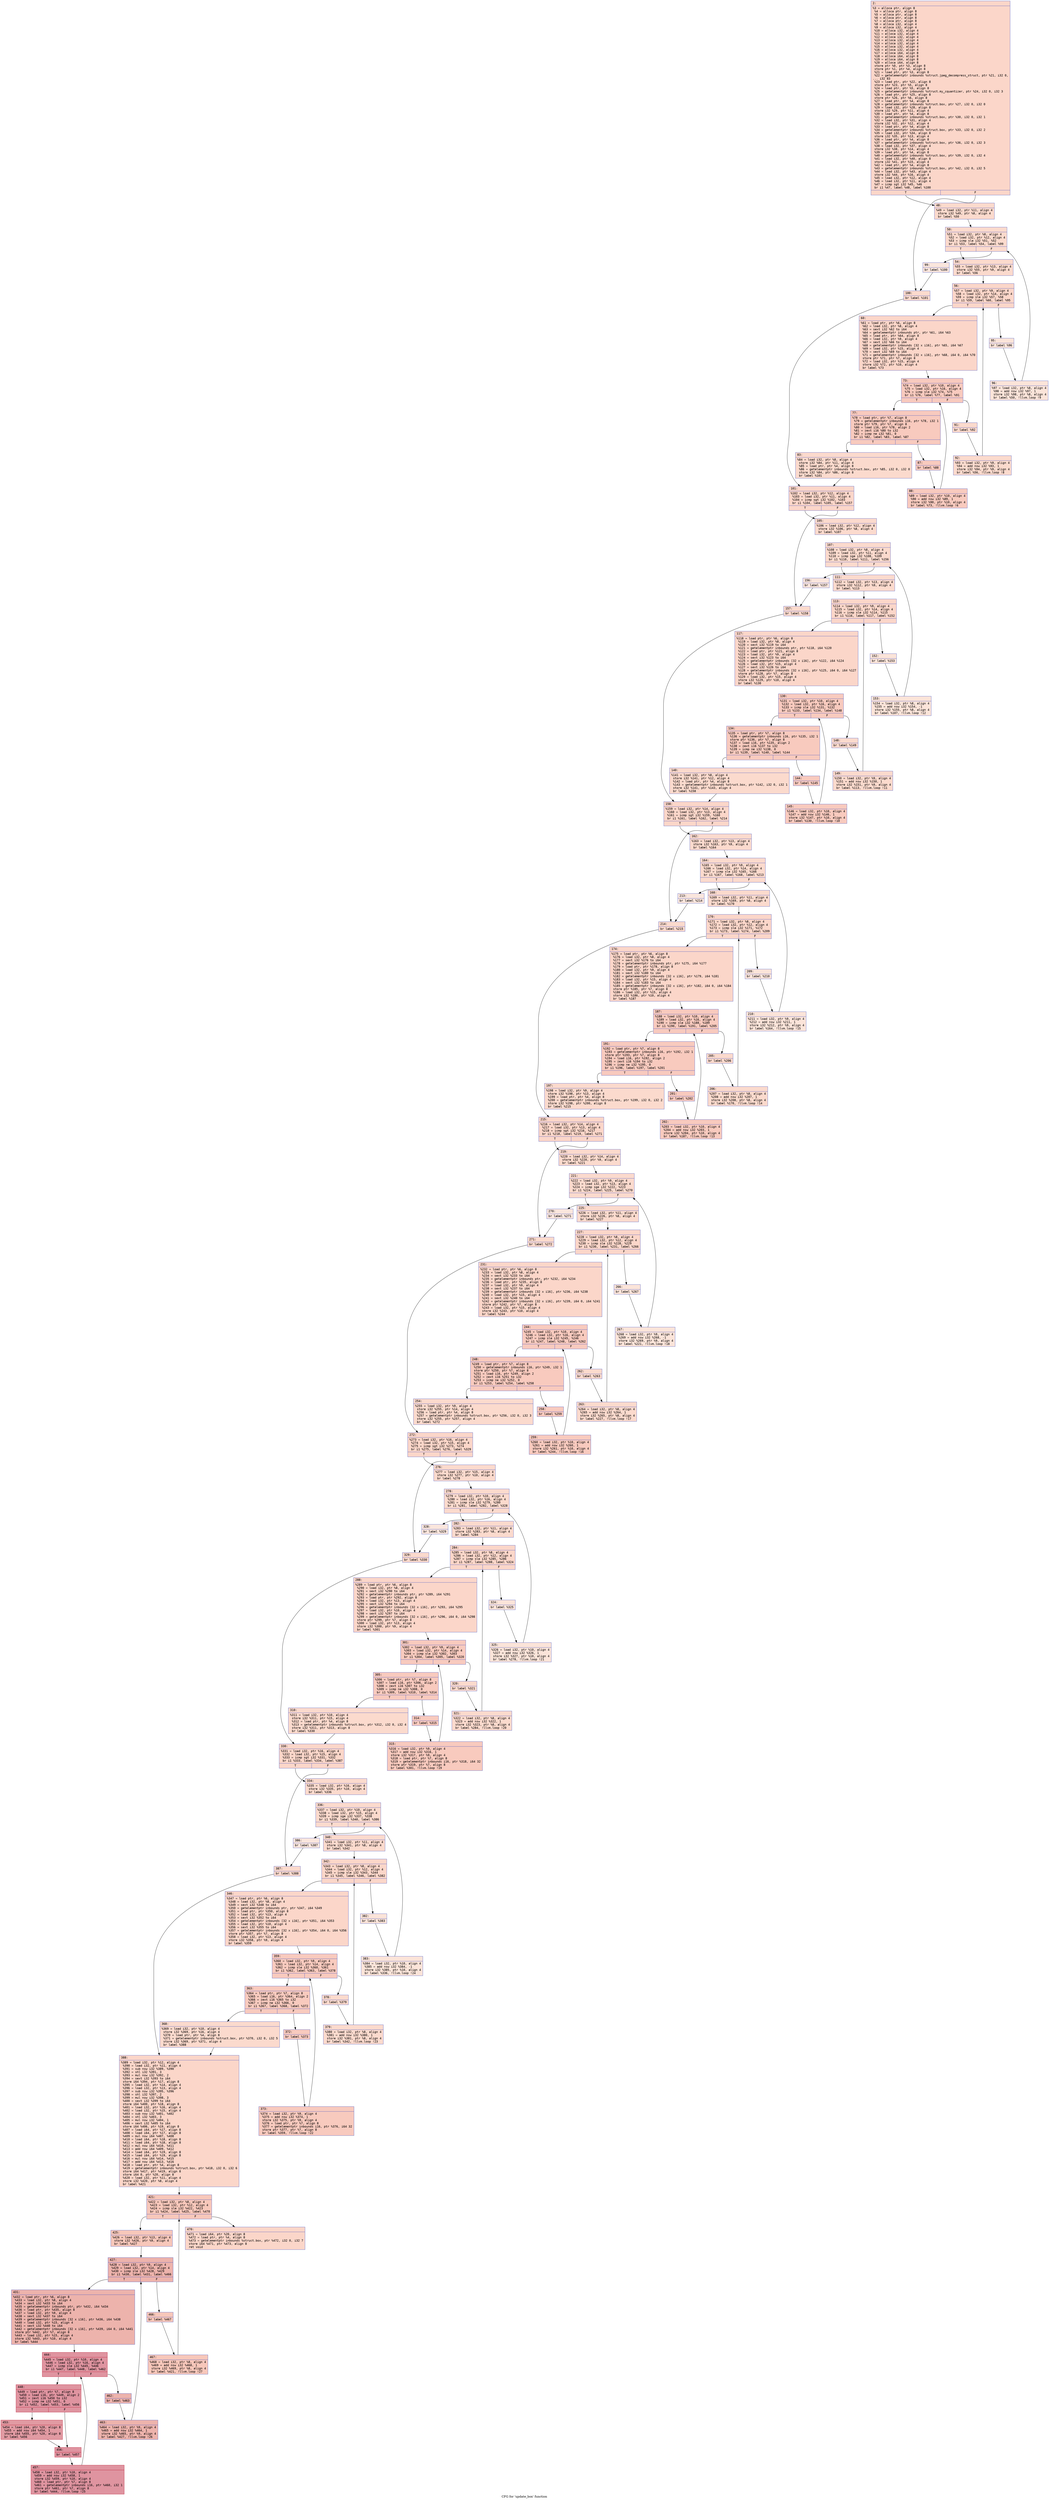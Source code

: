 digraph "CFG for 'update_box' function" {
	label="CFG for 'update_box' function";

	Node0x6000017d8320 [shape=record,color="#3d50c3ff", style=filled, fillcolor="#f6a38570" fontname="Courier",label="{2:\l|  %3 = alloca ptr, align 8\l  %4 = alloca ptr, align 8\l  %5 = alloca ptr, align 8\l  %6 = alloca ptr, align 8\l  %7 = alloca ptr, align 8\l  %8 = alloca i32, align 4\l  %9 = alloca i32, align 4\l  %10 = alloca i32, align 4\l  %11 = alloca i32, align 4\l  %12 = alloca i32, align 4\l  %13 = alloca i32, align 4\l  %14 = alloca i32, align 4\l  %15 = alloca i32, align 4\l  %16 = alloca i32, align 4\l  %17 = alloca i64, align 8\l  %18 = alloca i64, align 8\l  %19 = alloca i64, align 8\l  %20 = alloca i64, align 8\l  store ptr %0, ptr %3, align 8\l  store ptr %1, ptr %4, align 8\l  %21 = load ptr, ptr %3, align 8\l  %22 = getelementptr inbounds %struct.jpeg_decompress_struct, ptr %21, i32 0,\l... i32 83\l  %23 = load ptr, ptr %22, align 8\l  store ptr %23, ptr %5, align 8\l  %24 = load ptr, ptr %5, align 8\l  %25 = getelementptr inbounds %struct.my_cquantizer, ptr %24, i32 0, i32 3\l  %26 = load ptr, ptr %25, align 8\l  store ptr %26, ptr %6, align 8\l  %27 = load ptr, ptr %4, align 8\l  %28 = getelementptr inbounds %struct.box, ptr %27, i32 0, i32 0\l  %29 = load i32, ptr %28, align 8\l  store i32 %29, ptr %11, align 4\l  %30 = load ptr, ptr %4, align 8\l  %31 = getelementptr inbounds %struct.box, ptr %30, i32 0, i32 1\l  %32 = load i32, ptr %31, align 4\l  store i32 %32, ptr %12, align 4\l  %33 = load ptr, ptr %4, align 8\l  %34 = getelementptr inbounds %struct.box, ptr %33, i32 0, i32 2\l  %35 = load i32, ptr %34, align 8\l  store i32 %35, ptr %13, align 4\l  %36 = load ptr, ptr %4, align 8\l  %37 = getelementptr inbounds %struct.box, ptr %36, i32 0, i32 3\l  %38 = load i32, ptr %37, align 4\l  store i32 %38, ptr %14, align 4\l  %39 = load ptr, ptr %4, align 8\l  %40 = getelementptr inbounds %struct.box, ptr %39, i32 0, i32 4\l  %41 = load i32, ptr %40, align 8\l  store i32 %41, ptr %15, align 4\l  %42 = load ptr, ptr %4, align 8\l  %43 = getelementptr inbounds %struct.box, ptr %42, i32 0, i32 5\l  %44 = load i32, ptr %43, align 4\l  store i32 %44, ptr %16, align 4\l  %45 = load i32, ptr %12, align 4\l  %46 = load i32, ptr %11, align 4\l  %47 = icmp sgt i32 %45, %46\l  br i1 %47, label %48, label %100\l|{<s0>T|<s1>F}}"];
	Node0x6000017d8320:s0 -> Node0x6000017d8370[tooltip="2 -> 48\nProbability 50.00%" ];
	Node0x6000017d8320:s1 -> Node0x6000017d8820[tooltip="2 -> 100\nProbability 50.00%" ];
	Node0x6000017d8370 [shape=record,color="#3d50c3ff", style=filled, fillcolor="#f7ac8e70" fontname="Courier",label="{48:\l|  %49 = load i32, ptr %11, align 4\l  store i32 %49, ptr %8, align 4\l  br label %50\l}"];
	Node0x6000017d8370 -> Node0x6000017d83c0[tooltip="48 -> 50\nProbability 100.00%" ];
	Node0x6000017d83c0 [shape=record,color="#3d50c3ff", style=filled, fillcolor="#f7ac8e70" fontname="Courier",label="{50:\l|  %51 = load i32, ptr %8, align 4\l  %52 = load i32, ptr %12, align 4\l  %53 = icmp sle i32 %51, %52\l  br i1 %53, label %54, label %99\l|{<s0>T|<s1>F}}"];
	Node0x6000017d83c0:s0 -> Node0x6000017d8410[tooltip="50 -> 54\nProbability 96.88%" ];
	Node0x6000017d83c0:s1 -> Node0x6000017d87d0[tooltip="50 -> 99\nProbability 3.12%" ];
	Node0x6000017d8410 [shape=record,color="#3d50c3ff", style=filled, fillcolor="#f7ac8e70" fontname="Courier",label="{54:\l|  %55 = load i32, ptr %13, align 4\l  store i32 %55, ptr %9, align 4\l  br label %56\l}"];
	Node0x6000017d8410 -> Node0x6000017d8460[tooltip="54 -> 56\nProbability 100.00%" ];
	Node0x6000017d8460 [shape=record,color="#3d50c3ff", style=filled, fillcolor="#f6a38570" fontname="Courier",label="{56:\l|  %57 = load i32, ptr %9, align 4\l  %58 = load i32, ptr %14, align 4\l  %59 = icmp sle i32 %57, %58\l  br i1 %59, label %60, label %95\l|{<s0>T|<s1>F}}"];
	Node0x6000017d8460:s0 -> Node0x6000017d84b0[tooltip="56 -> 60\nProbability 96.88%" ];
	Node0x6000017d8460:s1 -> Node0x6000017d8730[tooltip="56 -> 95\nProbability 3.12%" ];
	Node0x6000017d84b0 [shape=record,color="#3d50c3ff", style=filled, fillcolor="#f6a38570" fontname="Courier",label="{60:\l|  %61 = load ptr, ptr %6, align 8\l  %62 = load i32, ptr %8, align 4\l  %63 = sext i32 %62 to i64\l  %64 = getelementptr inbounds ptr, ptr %61, i64 %63\l  %65 = load ptr, ptr %64, align 8\l  %66 = load i32, ptr %9, align 4\l  %67 = sext i32 %66 to i64\l  %68 = getelementptr inbounds [32 x i16], ptr %65, i64 %67\l  %69 = load i32, ptr %15, align 4\l  %70 = sext i32 %69 to i64\l  %71 = getelementptr inbounds [32 x i16], ptr %68, i64 0, i64 %70\l  store ptr %71, ptr %7, align 8\l  %72 = load i32, ptr %15, align 4\l  store i32 %72, ptr %10, align 4\l  br label %73\l}"];
	Node0x6000017d84b0 -> Node0x6000017d8500[tooltip="60 -> 73\nProbability 100.00%" ];
	Node0x6000017d8500 [shape=record,color="#3d50c3ff", style=filled, fillcolor="#ef886b70" fontname="Courier",label="{73:\l|  %74 = load i32, ptr %10, align 4\l  %75 = load i32, ptr %16, align 4\l  %76 = icmp sle i32 %74, %75\l  br i1 %76, label %77, label %91\l|{<s0>T|<s1>F}}"];
	Node0x6000017d8500:s0 -> Node0x6000017d8550[tooltip="73 -> 77\nProbability 96.88%" ];
	Node0x6000017d8500:s1 -> Node0x6000017d8690[tooltip="73 -> 91\nProbability 3.12%" ];
	Node0x6000017d8550 [shape=record,color="#3d50c3ff", style=filled, fillcolor="#ef886b70" fontname="Courier",label="{77:\l|  %78 = load ptr, ptr %7, align 8\l  %79 = getelementptr inbounds i16, ptr %78, i32 1\l  store ptr %79, ptr %7, align 8\l  %80 = load i16, ptr %78, align 2\l  %81 = zext i16 %80 to i32\l  %82 = icmp ne i32 %81, 0\l  br i1 %82, label %83, label %87\l|{<s0>T|<s1>F}}"];
	Node0x6000017d8550:s0 -> Node0x6000017d85a0[tooltip="77 -> 83\nProbability 3.12%" ];
	Node0x6000017d8550:s1 -> Node0x6000017d85f0[tooltip="77 -> 87\nProbability 96.88%" ];
	Node0x6000017d85a0 [shape=record,color="#3d50c3ff", style=filled, fillcolor="#f7ac8e70" fontname="Courier",label="{83:\l|  %84 = load i32, ptr %8, align 4\l  store i32 %84, ptr %11, align 4\l  %85 = load ptr, ptr %4, align 8\l  %86 = getelementptr inbounds %struct.box, ptr %85, i32 0, i32 0\l  store i32 %84, ptr %86, align 8\l  br label %101\l}"];
	Node0x6000017d85a0 -> Node0x6000017d8870[tooltip="83 -> 101\nProbability 100.00%" ];
	Node0x6000017d85f0 [shape=record,color="#3d50c3ff", style=filled, fillcolor="#ef886b70" fontname="Courier",label="{87:\l|  br label %88\l}"];
	Node0x6000017d85f0 -> Node0x6000017d8640[tooltip="87 -> 88\nProbability 100.00%" ];
	Node0x6000017d8640 [shape=record,color="#3d50c3ff", style=filled, fillcolor="#ef886b70" fontname="Courier",label="{88:\l|  %89 = load i32, ptr %10, align 4\l  %90 = add nsw i32 %89, 1\l  store i32 %90, ptr %10, align 4\l  br label %73, !llvm.loop !6\l}"];
	Node0x6000017d8640 -> Node0x6000017d8500[tooltip="88 -> 73\nProbability 100.00%" ];
	Node0x6000017d8690 [shape=record,color="#3d50c3ff", style=filled, fillcolor="#f7ac8e70" fontname="Courier",label="{91:\l|  br label %92\l}"];
	Node0x6000017d8690 -> Node0x6000017d86e0[tooltip="91 -> 92\nProbability 100.00%" ];
	Node0x6000017d86e0 [shape=record,color="#3d50c3ff", style=filled, fillcolor="#f7ac8e70" fontname="Courier",label="{92:\l|  %93 = load i32, ptr %9, align 4\l  %94 = add nsw i32 %93, 1\l  store i32 %94, ptr %9, align 4\l  br label %56, !llvm.loop !8\l}"];
	Node0x6000017d86e0 -> Node0x6000017d8460[tooltip="92 -> 56\nProbability 100.00%" ];
	Node0x6000017d8730 [shape=record,color="#3d50c3ff", style=filled, fillcolor="#f5c1a970" fontname="Courier",label="{95:\l|  br label %96\l}"];
	Node0x6000017d8730 -> Node0x6000017d8780[tooltip="95 -> 96\nProbability 100.00%" ];
	Node0x6000017d8780 [shape=record,color="#3d50c3ff", style=filled, fillcolor="#f5c1a970" fontname="Courier",label="{96:\l|  %97 = load i32, ptr %8, align 4\l  %98 = add nsw i32 %97, 1\l  store i32 %98, ptr %8, align 4\l  br label %50, !llvm.loop !9\l}"];
	Node0x6000017d8780 -> Node0x6000017d83c0[tooltip="96 -> 50\nProbability 100.00%" ];
	Node0x6000017d87d0 [shape=record,color="#3d50c3ff", style=filled, fillcolor="#f3c7b170" fontname="Courier",label="{99:\l|  br label %100\l}"];
	Node0x6000017d87d0 -> Node0x6000017d8820[tooltip="99 -> 100\nProbability 100.00%" ];
	Node0x6000017d8820 [shape=record,color="#3d50c3ff", style=filled, fillcolor="#f7ac8e70" fontname="Courier",label="{100:\l|  br label %101\l}"];
	Node0x6000017d8820 -> Node0x6000017d8870[tooltip="100 -> 101\nProbability 100.00%" ];
	Node0x6000017d8870 [shape=record,color="#3d50c3ff", style=filled, fillcolor="#f6a38570" fontname="Courier",label="{101:\l|  %102 = load i32, ptr %12, align 4\l  %103 = load i32, ptr %11, align 4\l  %104 = icmp sgt i32 %102, %103\l  br i1 %104, label %105, label %157\l|{<s0>T|<s1>F}}"];
	Node0x6000017d8870:s0 -> Node0x6000017d88c0[tooltip="101 -> 105\nProbability 50.00%" ];
	Node0x6000017d8870:s1 -> Node0x6000017d8d70[tooltip="101 -> 157\nProbability 50.00%" ];
	Node0x6000017d88c0 [shape=record,color="#3d50c3ff", style=filled, fillcolor="#f7ac8e70" fontname="Courier",label="{105:\l|  %106 = load i32, ptr %12, align 4\l  store i32 %106, ptr %8, align 4\l  br label %107\l}"];
	Node0x6000017d88c0 -> Node0x6000017d8910[tooltip="105 -> 107\nProbability 100.00%" ];
	Node0x6000017d8910 [shape=record,color="#3d50c3ff", style=filled, fillcolor="#f7ac8e70" fontname="Courier",label="{107:\l|  %108 = load i32, ptr %8, align 4\l  %109 = load i32, ptr %11, align 4\l  %110 = icmp sge i32 %108, %109\l  br i1 %110, label %111, label %156\l|{<s0>T|<s1>F}}"];
	Node0x6000017d8910:s0 -> Node0x6000017d8960[tooltip="107 -> 111\nProbability 96.88%" ];
	Node0x6000017d8910:s1 -> Node0x6000017d8d20[tooltip="107 -> 156\nProbability 3.12%" ];
	Node0x6000017d8960 [shape=record,color="#3d50c3ff", style=filled, fillcolor="#f7ac8e70" fontname="Courier",label="{111:\l|  %112 = load i32, ptr %13, align 4\l  store i32 %112, ptr %9, align 4\l  br label %113\l}"];
	Node0x6000017d8960 -> Node0x6000017d89b0[tooltip="111 -> 113\nProbability 100.00%" ];
	Node0x6000017d89b0 [shape=record,color="#3d50c3ff", style=filled, fillcolor="#f6a38570" fontname="Courier",label="{113:\l|  %114 = load i32, ptr %9, align 4\l  %115 = load i32, ptr %14, align 4\l  %116 = icmp sle i32 %114, %115\l  br i1 %116, label %117, label %152\l|{<s0>T|<s1>F}}"];
	Node0x6000017d89b0:s0 -> Node0x6000017d8a00[tooltip="113 -> 117\nProbability 96.88%" ];
	Node0x6000017d89b0:s1 -> Node0x6000017d8c80[tooltip="113 -> 152\nProbability 3.12%" ];
	Node0x6000017d8a00 [shape=record,color="#3d50c3ff", style=filled, fillcolor="#f6a38570" fontname="Courier",label="{117:\l|  %118 = load ptr, ptr %6, align 8\l  %119 = load i32, ptr %8, align 4\l  %120 = sext i32 %119 to i64\l  %121 = getelementptr inbounds ptr, ptr %118, i64 %120\l  %122 = load ptr, ptr %121, align 8\l  %123 = load i32, ptr %9, align 4\l  %124 = sext i32 %123 to i64\l  %125 = getelementptr inbounds [32 x i16], ptr %122, i64 %124\l  %126 = load i32, ptr %15, align 4\l  %127 = sext i32 %126 to i64\l  %128 = getelementptr inbounds [32 x i16], ptr %125, i64 0, i64 %127\l  store ptr %128, ptr %7, align 8\l  %129 = load i32, ptr %15, align 4\l  store i32 %129, ptr %10, align 4\l  br label %130\l}"];
	Node0x6000017d8a00 -> Node0x6000017d8a50[tooltip="117 -> 130\nProbability 100.00%" ];
	Node0x6000017d8a50 [shape=record,color="#3d50c3ff", style=filled, fillcolor="#ef886b70" fontname="Courier",label="{130:\l|  %131 = load i32, ptr %10, align 4\l  %132 = load i32, ptr %16, align 4\l  %133 = icmp sle i32 %131, %132\l  br i1 %133, label %134, label %148\l|{<s0>T|<s1>F}}"];
	Node0x6000017d8a50:s0 -> Node0x6000017d8aa0[tooltip="130 -> 134\nProbability 96.88%" ];
	Node0x6000017d8a50:s1 -> Node0x6000017d8be0[tooltip="130 -> 148\nProbability 3.12%" ];
	Node0x6000017d8aa0 [shape=record,color="#3d50c3ff", style=filled, fillcolor="#ef886b70" fontname="Courier",label="{134:\l|  %135 = load ptr, ptr %7, align 8\l  %136 = getelementptr inbounds i16, ptr %135, i32 1\l  store ptr %136, ptr %7, align 8\l  %137 = load i16, ptr %135, align 2\l  %138 = zext i16 %137 to i32\l  %139 = icmp ne i32 %138, 0\l  br i1 %139, label %140, label %144\l|{<s0>T|<s1>F}}"];
	Node0x6000017d8aa0:s0 -> Node0x6000017d8af0[tooltip="134 -> 140\nProbability 3.12%" ];
	Node0x6000017d8aa0:s1 -> Node0x6000017d8b40[tooltip="134 -> 144\nProbability 96.88%" ];
	Node0x6000017d8af0 [shape=record,color="#3d50c3ff", style=filled, fillcolor="#f7ac8e70" fontname="Courier",label="{140:\l|  %141 = load i32, ptr %8, align 4\l  store i32 %141, ptr %12, align 4\l  %142 = load ptr, ptr %4, align 8\l  %143 = getelementptr inbounds %struct.box, ptr %142, i32 0, i32 1\l  store i32 %141, ptr %143, align 4\l  br label %158\l}"];
	Node0x6000017d8af0 -> Node0x6000017d8dc0[tooltip="140 -> 158\nProbability 100.00%" ];
	Node0x6000017d8b40 [shape=record,color="#3d50c3ff", style=filled, fillcolor="#ef886b70" fontname="Courier",label="{144:\l|  br label %145\l}"];
	Node0x6000017d8b40 -> Node0x6000017d8b90[tooltip="144 -> 145\nProbability 100.00%" ];
	Node0x6000017d8b90 [shape=record,color="#3d50c3ff", style=filled, fillcolor="#ef886b70" fontname="Courier",label="{145:\l|  %146 = load i32, ptr %10, align 4\l  %147 = add nsw i32 %146, 1\l  store i32 %147, ptr %10, align 4\l  br label %130, !llvm.loop !10\l}"];
	Node0x6000017d8b90 -> Node0x6000017d8a50[tooltip="145 -> 130\nProbability 100.00%" ];
	Node0x6000017d8be0 [shape=record,color="#3d50c3ff", style=filled, fillcolor="#f7ac8e70" fontname="Courier",label="{148:\l|  br label %149\l}"];
	Node0x6000017d8be0 -> Node0x6000017d8c30[tooltip="148 -> 149\nProbability 100.00%" ];
	Node0x6000017d8c30 [shape=record,color="#3d50c3ff", style=filled, fillcolor="#f7ac8e70" fontname="Courier",label="{149:\l|  %150 = load i32, ptr %9, align 4\l  %151 = add nsw i32 %150, 1\l  store i32 %151, ptr %9, align 4\l  br label %113, !llvm.loop !11\l}"];
	Node0x6000017d8c30 -> Node0x6000017d89b0[tooltip="149 -> 113\nProbability 100.00%" ];
	Node0x6000017d8c80 [shape=record,color="#3d50c3ff", style=filled, fillcolor="#f5c1a970" fontname="Courier",label="{152:\l|  br label %153\l}"];
	Node0x6000017d8c80 -> Node0x6000017d8cd0[tooltip="152 -> 153\nProbability 100.00%" ];
	Node0x6000017d8cd0 [shape=record,color="#3d50c3ff", style=filled, fillcolor="#f5c1a970" fontname="Courier",label="{153:\l|  %154 = load i32, ptr %8, align 4\l  %155 = add nsw i32 %154, -1\l  store i32 %155, ptr %8, align 4\l  br label %107, !llvm.loop !12\l}"];
	Node0x6000017d8cd0 -> Node0x6000017d8910[tooltip="153 -> 107\nProbability 100.00%" ];
	Node0x6000017d8d20 [shape=record,color="#3d50c3ff", style=filled, fillcolor="#f3c7b170" fontname="Courier",label="{156:\l|  br label %157\l}"];
	Node0x6000017d8d20 -> Node0x6000017d8d70[tooltip="156 -> 157\nProbability 100.00%" ];
	Node0x6000017d8d70 [shape=record,color="#3d50c3ff", style=filled, fillcolor="#f7ac8e70" fontname="Courier",label="{157:\l|  br label %158\l}"];
	Node0x6000017d8d70 -> Node0x6000017d8dc0[tooltip="157 -> 158\nProbability 100.00%" ];
	Node0x6000017d8dc0 [shape=record,color="#3d50c3ff", style=filled, fillcolor="#f6a38570" fontname="Courier",label="{158:\l|  %159 = load i32, ptr %14, align 4\l  %160 = load i32, ptr %13, align 4\l  %161 = icmp sgt i32 %159, %160\l  br i1 %161, label %162, label %214\l|{<s0>T|<s1>F}}"];
	Node0x6000017d8dc0:s0 -> Node0x6000017d8e10[tooltip="158 -> 162\nProbability 50.00%" ];
	Node0x6000017d8dc0:s1 -> Node0x6000017d92c0[tooltip="158 -> 214\nProbability 50.00%" ];
	Node0x6000017d8e10 [shape=record,color="#3d50c3ff", style=filled, fillcolor="#f7ac8e70" fontname="Courier",label="{162:\l|  %163 = load i32, ptr %13, align 4\l  store i32 %163, ptr %9, align 4\l  br label %164\l}"];
	Node0x6000017d8e10 -> Node0x6000017d8e60[tooltip="162 -> 164\nProbability 100.00%" ];
	Node0x6000017d8e60 [shape=record,color="#3d50c3ff", style=filled, fillcolor="#f7ac8e70" fontname="Courier",label="{164:\l|  %165 = load i32, ptr %9, align 4\l  %166 = load i32, ptr %14, align 4\l  %167 = icmp sle i32 %165, %166\l  br i1 %167, label %168, label %213\l|{<s0>T|<s1>F}}"];
	Node0x6000017d8e60:s0 -> Node0x6000017d8eb0[tooltip="164 -> 168\nProbability 96.88%" ];
	Node0x6000017d8e60:s1 -> Node0x6000017d9270[tooltip="164 -> 213\nProbability 3.12%" ];
	Node0x6000017d8eb0 [shape=record,color="#3d50c3ff", style=filled, fillcolor="#f7ac8e70" fontname="Courier",label="{168:\l|  %169 = load i32, ptr %11, align 4\l  store i32 %169, ptr %8, align 4\l  br label %170\l}"];
	Node0x6000017d8eb0 -> Node0x6000017d8f00[tooltip="168 -> 170\nProbability 100.00%" ];
	Node0x6000017d8f00 [shape=record,color="#3d50c3ff", style=filled, fillcolor="#f6a38570" fontname="Courier",label="{170:\l|  %171 = load i32, ptr %8, align 4\l  %172 = load i32, ptr %12, align 4\l  %173 = icmp sle i32 %171, %172\l  br i1 %173, label %174, label %209\l|{<s0>T|<s1>F}}"];
	Node0x6000017d8f00:s0 -> Node0x6000017d8f50[tooltip="170 -> 174\nProbability 96.88%" ];
	Node0x6000017d8f00:s1 -> Node0x6000017d91d0[tooltip="170 -> 209\nProbability 3.12%" ];
	Node0x6000017d8f50 [shape=record,color="#3d50c3ff", style=filled, fillcolor="#f6a38570" fontname="Courier",label="{174:\l|  %175 = load ptr, ptr %6, align 8\l  %176 = load i32, ptr %8, align 4\l  %177 = sext i32 %176 to i64\l  %178 = getelementptr inbounds ptr, ptr %175, i64 %177\l  %179 = load ptr, ptr %178, align 8\l  %180 = load i32, ptr %9, align 4\l  %181 = sext i32 %180 to i64\l  %182 = getelementptr inbounds [32 x i16], ptr %179, i64 %181\l  %183 = load i32, ptr %15, align 4\l  %184 = sext i32 %183 to i64\l  %185 = getelementptr inbounds [32 x i16], ptr %182, i64 0, i64 %184\l  store ptr %185, ptr %7, align 8\l  %186 = load i32, ptr %15, align 4\l  store i32 %186, ptr %10, align 4\l  br label %187\l}"];
	Node0x6000017d8f50 -> Node0x6000017d8fa0[tooltip="174 -> 187\nProbability 100.00%" ];
	Node0x6000017d8fa0 [shape=record,color="#3d50c3ff", style=filled, fillcolor="#ef886b70" fontname="Courier",label="{187:\l|  %188 = load i32, ptr %10, align 4\l  %189 = load i32, ptr %16, align 4\l  %190 = icmp sle i32 %188, %189\l  br i1 %190, label %191, label %205\l|{<s0>T|<s1>F}}"];
	Node0x6000017d8fa0:s0 -> Node0x6000017d8ff0[tooltip="187 -> 191\nProbability 96.88%" ];
	Node0x6000017d8fa0:s1 -> Node0x6000017d9130[tooltip="187 -> 205\nProbability 3.12%" ];
	Node0x6000017d8ff0 [shape=record,color="#3d50c3ff", style=filled, fillcolor="#ef886b70" fontname="Courier",label="{191:\l|  %192 = load ptr, ptr %7, align 8\l  %193 = getelementptr inbounds i16, ptr %192, i32 1\l  store ptr %193, ptr %7, align 8\l  %194 = load i16, ptr %192, align 2\l  %195 = zext i16 %194 to i32\l  %196 = icmp ne i32 %195, 0\l  br i1 %196, label %197, label %201\l|{<s0>T|<s1>F}}"];
	Node0x6000017d8ff0:s0 -> Node0x6000017d9040[tooltip="191 -> 197\nProbability 3.12%" ];
	Node0x6000017d8ff0:s1 -> Node0x6000017d9090[tooltip="191 -> 201\nProbability 96.88%" ];
	Node0x6000017d9040 [shape=record,color="#3d50c3ff", style=filled, fillcolor="#f7ac8e70" fontname="Courier",label="{197:\l|  %198 = load i32, ptr %9, align 4\l  store i32 %198, ptr %13, align 4\l  %199 = load ptr, ptr %4, align 8\l  %200 = getelementptr inbounds %struct.box, ptr %199, i32 0, i32 2\l  store i32 %198, ptr %200, align 8\l  br label %215\l}"];
	Node0x6000017d9040 -> Node0x6000017d9310[tooltip="197 -> 215\nProbability 100.00%" ];
	Node0x6000017d9090 [shape=record,color="#3d50c3ff", style=filled, fillcolor="#ef886b70" fontname="Courier",label="{201:\l|  br label %202\l}"];
	Node0x6000017d9090 -> Node0x6000017d90e0[tooltip="201 -> 202\nProbability 100.00%" ];
	Node0x6000017d90e0 [shape=record,color="#3d50c3ff", style=filled, fillcolor="#ef886b70" fontname="Courier",label="{202:\l|  %203 = load i32, ptr %10, align 4\l  %204 = add nsw i32 %203, 1\l  store i32 %204, ptr %10, align 4\l  br label %187, !llvm.loop !13\l}"];
	Node0x6000017d90e0 -> Node0x6000017d8fa0[tooltip="202 -> 187\nProbability 100.00%" ];
	Node0x6000017d9130 [shape=record,color="#3d50c3ff", style=filled, fillcolor="#f7ac8e70" fontname="Courier",label="{205:\l|  br label %206\l}"];
	Node0x6000017d9130 -> Node0x6000017d9180[tooltip="205 -> 206\nProbability 100.00%" ];
	Node0x6000017d9180 [shape=record,color="#3d50c3ff", style=filled, fillcolor="#f7ac8e70" fontname="Courier",label="{206:\l|  %207 = load i32, ptr %8, align 4\l  %208 = add nsw i32 %207, 1\l  store i32 %208, ptr %8, align 4\l  br label %170, !llvm.loop !14\l}"];
	Node0x6000017d9180 -> Node0x6000017d8f00[tooltip="206 -> 170\nProbability 100.00%" ];
	Node0x6000017d91d0 [shape=record,color="#3d50c3ff", style=filled, fillcolor="#f5c1a970" fontname="Courier",label="{209:\l|  br label %210\l}"];
	Node0x6000017d91d0 -> Node0x6000017d9220[tooltip="209 -> 210\nProbability 100.00%" ];
	Node0x6000017d9220 [shape=record,color="#3d50c3ff", style=filled, fillcolor="#f5c1a970" fontname="Courier",label="{210:\l|  %211 = load i32, ptr %9, align 4\l  %212 = add nsw i32 %211, 1\l  store i32 %212, ptr %9, align 4\l  br label %164, !llvm.loop !15\l}"];
	Node0x6000017d9220 -> Node0x6000017d8e60[tooltip="210 -> 164\nProbability 100.00%" ];
	Node0x6000017d9270 [shape=record,color="#3d50c3ff", style=filled, fillcolor="#f3c7b170" fontname="Courier",label="{213:\l|  br label %214\l}"];
	Node0x6000017d9270 -> Node0x6000017d92c0[tooltip="213 -> 214\nProbability 100.00%" ];
	Node0x6000017d92c0 [shape=record,color="#3d50c3ff", style=filled, fillcolor="#f7ac8e70" fontname="Courier",label="{214:\l|  br label %215\l}"];
	Node0x6000017d92c0 -> Node0x6000017d9310[tooltip="214 -> 215\nProbability 100.00%" ];
	Node0x6000017d9310 [shape=record,color="#3d50c3ff", style=filled, fillcolor="#f6a38570" fontname="Courier",label="{215:\l|  %216 = load i32, ptr %14, align 4\l  %217 = load i32, ptr %13, align 4\l  %218 = icmp sgt i32 %216, %217\l  br i1 %218, label %219, label %271\l|{<s0>T|<s1>F}}"];
	Node0x6000017d9310:s0 -> Node0x6000017d9360[tooltip="215 -> 219\nProbability 50.00%" ];
	Node0x6000017d9310:s1 -> Node0x6000017d9810[tooltip="215 -> 271\nProbability 50.00%" ];
	Node0x6000017d9360 [shape=record,color="#3d50c3ff", style=filled, fillcolor="#f7ac8e70" fontname="Courier",label="{219:\l|  %220 = load i32, ptr %14, align 4\l  store i32 %220, ptr %9, align 4\l  br label %221\l}"];
	Node0x6000017d9360 -> Node0x6000017d93b0[tooltip="219 -> 221\nProbability 100.00%" ];
	Node0x6000017d93b0 [shape=record,color="#3d50c3ff", style=filled, fillcolor="#f7ac8e70" fontname="Courier",label="{221:\l|  %222 = load i32, ptr %9, align 4\l  %223 = load i32, ptr %13, align 4\l  %224 = icmp sge i32 %222, %223\l  br i1 %224, label %225, label %270\l|{<s0>T|<s1>F}}"];
	Node0x6000017d93b0:s0 -> Node0x6000017d9400[tooltip="221 -> 225\nProbability 96.88%" ];
	Node0x6000017d93b0:s1 -> Node0x6000017d97c0[tooltip="221 -> 270\nProbability 3.12%" ];
	Node0x6000017d9400 [shape=record,color="#3d50c3ff", style=filled, fillcolor="#f7ac8e70" fontname="Courier",label="{225:\l|  %226 = load i32, ptr %11, align 4\l  store i32 %226, ptr %8, align 4\l  br label %227\l}"];
	Node0x6000017d9400 -> Node0x6000017d9450[tooltip="225 -> 227\nProbability 100.00%" ];
	Node0x6000017d9450 [shape=record,color="#3d50c3ff", style=filled, fillcolor="#f6a38570" fontname="Courier",label="{227:\l|  %228 = load i32, ptr %8, align 4\l  %229 = load i32, ptr %12, align 4\l  %230 = icmp sle i32 %228, %229\l  br i1 %230, label %231, label %266\l|{<s0>T|<s1>F}}"];
	Node0x6000017d9450:s0 -> Node0x6000017d94a0[tooltip="227 -> 231\nProbability 96.88%" ];
	Node0x6000017d9450:s1 -> Node0x6000017d9720[tooltip="227 -> 266\nProbability 3.12%" ];
	Node0x6000017d94a0 [shape=record,color="#3d50c3ff", style=filled, fillcolor="#f6a38570" fontname="Courier",label="{231:\l|  %232 = load ptr, ptr %6, align 8\l  %233 = load i32, ptr %8, align 4\l  %234 = sext i32 %233 to i64\l  %235 = getelementptr inbounds ptr, ptr %232, i64 %234\l  %236 = load ptr, ptr %235, align 8\l  %237 = load i32, ptr %9, align 4\l  %238 = sext i32 %237 to i64\l  %239 = getelementptr inbounds [32 x i16], ptr %236, i64 %238\l  %240 = load i32, ptr %15, align 4\l  %241 = sext i32 %240 to i64\l  %242 = getelementptr inbounds [32 x i16], ptr %239, i64 0, i64 %241\l  store ptr %242, ptr %7, align 8\l  %243 = load i32, ptr %15, align 4\l  store i32 %243, ptr %10, align 4\l  br label %244\l}"];
	Node0x6000017d94a0 -> Node0x6000017d94f0[tooltip="231 -> 244\nProbability 100.00%" ];
	Node0x6000017d94f0 [shape=record,color="#3d50c3ff", style=filled, fillcolor="#ef886b70" fontname="Courier",label="{244:\l|  %245 = load i32, ptr %10, align 4\l  %246 = load i32, ptr %16, align 4\l  %247 = icmp sle i32 %245, %246\l  br i1 %247, label %248, label %262\l|{<s0>T|<s1>F}}"];
	Node0x6000017d94f0:s0 -> Node0x6000017d9540[tooltip="244 -> 248\nProbability 96.88%" ];
	Node0x6000017d94f0:s1 -> Node0x6000017d9680[tooltip="244 -> 262\nProbability 3.12%" ];
	Node0x6000017d9540 [shape=record,color="#3d50c3ff", style=filled, fillcolor="#ef886b70" fontname="Courier",label="{248:\l|  %249 = load ptr, ptr %7, align 8\l  %250 = getelementptr inbounds i16, ptr %249, i32 1\l  store ptr %250, ptr %7, align 8\l  %251 = load i16, ptr %249, align 2\l  %252 = zext i16 %251 to i32\l  %253 = icmp ne i32 %252, 0\l  br i1 %253, label %254, label %258\l|{<s0>T|<s1>F}}"];
	Node0x6000017d9540:s0 -> Node0x6000017d9590[tooltip="248 -> 254\nProbability 3.12%" ];
	Node0x6000017d9540:s1 -> Node0x6000017d95e0[tooltip="248 -> 258\nProbability 96.88%" ];
	Node0x6000017d9590 [shape=record,color="#3d50c3ff", style=filled, fillcolor="#f7ac8e70" fontname="Courier",label="{254:\l|  %255 = load i32, ptr %9, align 4\l  store i32 %255, ptr %14, align 4\l  %256 = load ptr, ptr %4, align 8\l  %257 = getelementptr inbounds %struct.box, ptr %256, i32 0, i32 3\l  store i32 %255, ptr %257, align 4\l  br label %272\l}"];
	Node0x6000017d9590 -> Node0x6000017d9860[tooltip="254 -> 272\nProbability 100.00%" ];
	Node0x6000017d95e0 [shape=record,color="#3d50c3ff", style=filled, fillcolor="#ef886b70" fontname="Courier",label="{258:\l|  br label %259\l}"];
	Node0x6000017d95e0 -> Node0x6000017d9630[tooltip="258 -> 259\nProbability 100.00%" ];
	Node0x6000017d9630 [shape=record,color="#3d50c3ff", style=filled, fillcolor="#ef886b70" fontname="Courier",label="{259:\l|  %260 = load i32, ptr %10, align 4\l  %261 = add nsw i32 %260, 1\l  store i32 %261, ptr %10, align 4\l  br label %244, !llvm.loop !16\l}"];
	Node0x6000017d9630 -> Node0x6000017d94f0[tooltip="259 -> 244\nProbability 100.00%" ];
	Node0x6000017d9680 [shape=record,color="#3d50c3ff", style=filled, fillcolor="#f7ac8e70" fontname="Courier",label="{262:\l|  br label %263\l}"];
	Node0x6000017d9680 -> Node0x6000017d96d0[tooltip="262 -> 263\nProbability 100.00%" ];
	Node0x6000017d96d0 [shape=record,color="#3d50c3ff", style=filled, fillcolor="#f7ac8e70" fontname="Courier",label="{263:\l|  %264 = load i32, ptr %8, align 4\l  %265 = add nsw i32 %264, 1\l  store i32 %265, ptr %8, align 4\l  br label %227, !llvm.loop !17\l}"];
	Node0x6000017d96d0 -> Node0x6000017d9450[tooltip="263 -> 227\nProbability 100.00%" ];
	Node0x6000017d9720 [shape=record,color="#3d50c3ff", style=filled, fillcolor="#f5c1a970" fontname="Courier",label="{266:\l|  br label %267\l}"];
	Node0x6000017d9720 -> Node0x6000017d9770[tooltip="266 -> 267\nProbability 100.00%" ];
	Node0x6000017d9770 [shape=record,color="#3d50c3ff", style=filled, fillcolor="#f5c1a970" fontname="Courier",label="{267:\l|  %268 = load i32, ptr %9, align 4\l  %269 = add nsw i32 %268, -1\l  store i32 %269, ptr %9, align 4\l  br label %221, !llvm.loop !18\l}"];
	Node0x6000017d9770 -> Node0x6000017d93b0[tooltip="267 -> 221\nProbability 100.00%" ];
	Node0x6000017d97c0 [shape=record,color="#3d50c3ff", style=filled, fillcolor="#f3c7b170" fontname="Courier",label="{270:\l|  br label %271\l}"];
	Node0x6000017d97c0 -> Node0x6000017d9810[tooltip="270 -> 271\nProbability 100.00%" ];
	Node0x6000017d9810 [shape=record,color="#3d50c3ff", style=filled, fillcolor="#f7ac8e70" fontname="Courier",label="{271:\l|  br label %272\l}"];
	Node0x6000017d9810 -> Node0x6000017d9860[tooltip="271 -> 272\nProbability 100.00%" ];
	Node0x6000017d9860 [shape=record,color="#3d50c3ff", style=filled, fillcolor="#f6a38570" fontname="Courier",label="{272:\l|  %273 = load i32, ptr %16, align 4\l  %274 = load i32, ptr %15, align 4\l  %275 = icmp sgt i32 %273, %274\l  br i1 %275, label %276, label %329\l|{<s0>T|<s1>F}}"];
	Node0x6000017d9860:s0 -> Node0x6000017d98b0[tooltip="272 -> 276\nProbability 50.00%" ];
	Node0x6000017d9860:s1 -> Node0x6000017d9d60[tooltip="272 -> 329\nProbability 50.00%" ];
	Node0x6000017d98b0 [shape=record,color="#3d50c3ff", style=filled, fillcolor="#f7ac8e70" fontname="Courier",label="{276:\l|  %277 = load i32, ptr %15, align 4\l  store i32 %277, ptr %10, align 4\l  br label %278\l}"];
	Node0x6000017d98b0 -> Node0x6000017d9900[tooltip="276 -> 278\nProbability 100.00%" ];
	Node0x6000017d9900 [shape=record,color="#3d50c3ff", style=filled, fillcolor="#f7ac8e70" fontname="Courier",label="{278:\l|  %279 = load i32, ptr %10, align 4\l  %280 = load i32, ptr %16, align 4\l  %281 = icmp sle i32 %279, %280\l  br i1 %281, label %282, label %328\l|{<s0>T|<s1>F}}"];
	Node0x6000017d9900:s0 -> Node0x6000017d9950[tooltip="278 -> 282\nProbability 96.88%" ];
	Node0x6000017d9900:s1 -> Node0x6000017d9d10[tooltip="278 -> 328\nProbability 3.12%" ];
	Node0x6000017d9950 [shape=record,color="#3d50c3ff", style=filled, fillcolor="#f7ac8e70" fontname="Courier",label="{282:\l|  %283 = load i32, ptr %11, align 4\l  store i32 %283, ptr %8, align 4\l  br label %284\l}"];
	Node0x6000017d9950 -> Node0x6000017d99a0[tooltip="282 -> 284\nProbability 100.00%" ];
	Node0x6000017d99a0 [shape=record,color="#3d50c3ff", style=filled, fillcolor="#f6a38570" fontname="Courier",label="{284:\l|  %285 = load i32, ptr %8, align 4\l  %286 = load i32, ptr %12, align 4\l  %287 = icmp sle i32 %285, %286\l  br i1 %287, label %288, label %324\l|{<s0>T|<s1>F}}"];
	Node0x6000017d99a0:s0 -> Node0x6000017d99f0[tooltip="284 -> 288\nProbability 96.88%" ];
	Node0x6000017d99a0:s1 -> Node0x6000017d9c70[tooltip="284 -> 324\nProbability 3.12%" ];
	Node0x6000017d99f0 [shape=record,color="#3d50c3ff", style=filled, fillcolor="#f6a38570" fontname="Courier",label="{288:\l|  %289 = load ptr, ptr %6, align 8\l  %290 = load i32, ptr %8, align 4\l  %291 = sext i32 %290 to i64\l  %292 = getelementptr inbounds ptr, ptr %289, i64 %291\l  %293 = load ptr, ptr %292, align 8\l  %294 = load i32, ptr %13, align 4\l  %295 = sext i32 %294 to i64\l  %296 = getelementptr inbounds [32 x i16], ptr %293, i64 %295\l  %297 = load i32, ptr %10, align 4\l  %298 = sext i32 %297 to i64\l  %299 = getelementptr inbounds [32 x i16], ptr %296, i64 0, i64 %298\l  store ptr %299, ptr %7, align 8\l  %300 = load i32, ptr %13, align 4\l  store i32 %300, ptr %9, align 4\l  br label %301\l}"];
	Node0x6000017d99f0 -> Node0x6000017d9a40[tooltip="288 -> 301\nProbability 100.00%" ];
	Node0x6000017d9a40 [shape=record,color="#3d50c3ff", style=filled, fillcolor="#ef886b70" fontname="Courier",label="{301:\l|  %302 = load i32, ptr %9, align 4\l  %303 = load i32, ptr %14, align 4\l  %304 = icmp sle i32 %302, %303\l  br i1 %304, label %305, label %320\l|{<s0>T|<s1>F}}"];
	Node0x6000017d9a40:s0 -> Node0x6000017d9a90[tooltip="301 -> 305\nProbability 96.88%" ];
	Node0x6000017d9a40:s1 -> Node0x6000017d9bd0[tooltip="301 -> 320\nProbability 3.12%" ];
	Node0x6000017d9a90 [shape=record,color="#3d50c3ff", style=filled, fillcolor="#ef886b70" fontname="Courier",label="{305:\l|  %306 = load ptr, ptr %7, align 8\l  %307 = load i16, ptr %306, align 2\l  %308 = zext i16 %307 to i32\l  %309 = icmp ne i32 %308, 0\l  br i1 %309, label %310, label %314\l|{<s0>T|<s1>F}}"];
	Node0x6000017d9a90:s0 -> Node0x6000017d9ae0[tooltip="305 -> 310\nProbability 3.12%" ];
	Node0x6000017d9a90:s1 -> Node0x6000017d9b30[tooltip="305 -> 314\nProbability 96.88%" ];
	Node0x6000017d9ae0 [shape=record,color="#3d50c3ff", style=filled, fillcolor="#f7ac8e70" fontname="Courier",label="{310:\l|  %311 = load i32, ptr %10, align 4\l  store i32 %311, ptr %15, align 4\l  %312 = load ptr, ptr %4, align 8\l  %313 = getelementptr inbounds %struct.box, ptr %312, i32 0, i32 4\l  store i32 %311, ptr %313, align 8\l  br label %330\l}"];
	Node0x6000017d9ae0 -> Node0x6000017d9db0[tooltip="310 -> 330\nProbability 100.00%" ];
	Node0x6000017d9b30 [shape=record,color="#3d50c3ff", style=filled, fillcolor="#ef886b70" fontname="Courier",label="{314:\l|  br label %315\l}"];
	Node0x6000017d9b30 -> Node0x6000017d9b80[tooltip="314 -> 315\nProbability 100.00%" ];
	Node0x6000017d9b80 [shape=record,color="#3d50c3ff", style=filled, fillcolor="#ef886b70" fontname="Courier",label="{315:\l|  %316 = load i32, ptr %9, align 4\l  %317 = add nsw i32 %316, 1\l  store i32 %317, ptr %9, align 4\l  %318 = load ptr, ptr %7, align 8\l  %319 = getelementptr inbounds i16, ptr %318, i64 32\l  store ptr %319, ptr %7, align 8\l  br label %301, !llvm.loop !19\l}"];
	Node0x6000017d9b80 -> Node0x6000017d9a40[tooltip="315 -> 301\nProbability 100.00%" ];
	Node0x6000017d9bd0 [shape=record,color="#3d50c3ff", style=filled, fillcolor="#f7ac8e70" fontname="Courier",label="{320:\l|  br label %321\l}"];
	Node0x6000017d9bd0 -> Node0x6000017d9c20[tooltip="320 -> 321\nProbability 100.00%" ];
	Node0x6000017d9c20 [shape=record,color="#3d50c3ff", style=filled, fillcolor="#f7ac8e70" fontname="Courier",label="{321:\l|  %322 = load i32, ptr %8, align 4\l  %323 = add nsw i32 %322, 1\l  store i32 %323, ptr %8, align 4\l  br label %284, !llvm.loop !20\l}"];
	Node0x6000017d9c20 -> Node0x6000017d99a0[tooltip="321 -> 284\nProbability 100.00%" ];
	Node0x6000017d9c70 [shape=record,color="#3d50c3ff", style=filled, fillcolor="#f5c1a970" fontname="Courier",label="{324:\l|  br label %325\l}"];
	Node0x6000017d9c70 -> Node0x6000017d9cc0[tooltip="324 -> 325\nProbability 100.00%" ];
	Node0x6000017d9cc0 [shape=record,color="#3d50c3ff", style=filled, fillcolor="#f5c1a970" fontname="Courier",label="{325:\l|  %326 = load i32, ptr %10, align 4\l  %327 = add nsw i32 %326, 1\l  store i32 %327, ptr %10, align 4\l  br label %278, !llvm.loop !21\l}"];
	Node0x6000017d9cc0 -> Node0x6000017d9900[tooltip="325 -> 278\nProbability 100.00%" ];
	Node0x6000017d9d10 [shape=record,color="#3d50c3ff", style=filled, fillcolor="#f3c7b170" fontname="Courier",label="{328:\l|  br label %329\l}"];
	Node0x6000017d9d10 -> Node0x6000017d9d60[tooltip="328 -> 329\nProbability 100.00%" ];
	Node0x6000017d9d60 [shape=record,color="#3d50c3ff", style=filled, fillcolor="#f7ac8e70" fontname="Courier",label="{329:\l|  br label %330\l}"];
	Node0x6000017d9d60 -> Node0x6000017d9db0[tooltip="329 -> 330\nProbability 100.00%" ];
	Node0x6000017d9db0 [shape=record,color="#3d50c3ff", style=filled, fillcolor="#f6a38570" fontname="Courier",label="{330:\l|  %331 = load i32, ptr %16, align 4\l  %332 = load i32, ptr %15, align 4\l  %333 = icmp sgt i32 %331, %332\l  br i1 %333, label %334, label %387\l|{<s0>T|<s1>F}}"];
	Node0x6000017d9db0:s0 -> Node0x6000017d9e00[tooltip="330 -> 334\nProbability 50.00%" ];
	Node0x6000017d9db0:s1 -> Node0x6000017da2b0[tooltip="330 -> 387\nProbability 50.00%" ];
	Node0x6000017d9e00 [shape=record,color="#3d50c3ff", style=filled, fillcolor="#f7ac8e70" fontname="Courier",label="{334:\l|  %335 = load i32, ptr %16, align 4\l  store i32 %335, ptr %10, align 4\l  br label %336\l}"];
	Node0x6000017d9e00 -> Node0x6000017d9e50[tooltip="334 -> 336\nProbability 100.00%" ];
	Node0x6000017d9e50 [shape=record,color="#3d50c3ff", style=filled, fillcolor="#f7ac8e70" fontname="Courier",label="{336:\l|  %337 = load i32, ptr %10, align 4\l  %338 = load i32, ptr %15, align 4\l  %339 = icmp sge i32 %337, %338\l  br i1 %339, label %340, label %386\l|{<s0>T|<s1>F}}"];
	Node0x6000017d9e50:s0 -> Node0x6000017d9ea0[tooltip="336 -> 340\nProbability 96.88%" ];
	Node0x6000017d9e50:s1 -> Node0x6000017da260[tooltip="336 -> 386\nProbability 3.12%" ];
	Node0x6000017d9ea0 [shape=record,color="#3d50c3ff", style=filled, fillcolor="#f7ac8e70" fontname="Courier",label="{340:\l|  %341 = load i32, ptr %11, align 4\l  store i32 %341, ptr %8, align 4\l  br label %342\l}"];
	Node0x6000017d9ea0 -> Node0x6000017d9ef0[tooltip="340 -> 342\nProbability 100.00%" ];
	Node0x6000017d9ef0 [shape=record,color="#3d50c3ff", style=filled, fillcolor="#f6a38570" fontname="Courier",label="{342:\l|  %343 = load i32, ptr %8, align 4\l  %344 = load i32, ptr %12, align 4\l  %345 = icmp sle i32 %343, %344\l  br i1 %345, label %346, label %382\l|{<s0>T|<s1>F}}"];
	Node0x6000017d9ef0:s0 -> Node0x6000017d9f40[tooltip="342 -> 346\nProbability 96.88%" ];
	Node0x6000017d9ef0:s1 -> Node0x6000017da1c0[tooltip="342 -> 382\nProbability 3.12%" ];
	Node0x6000017d9f40 [shape=record,color="#3d50c3ff", style=filled, fillcolor="#f6a38570" fontname="Courier",label="{346:\l|  %347 = load ptr, ptr %6, align 8\l  %348 = load i32, ptr %8, align 4\l  %349 = sext i32 %348 to i64\l  %350 = getelementptr inbounds ptr, ptr %347, i64 %349\l  %351 = load ptr, ptr %350, align 8\l  %352 = load i32, ptr %13, align 4\l  %353 = sext i32 %352 to i64\l  %354 = getelementptr inbounds [32 x i16], ptr %351, i64 %353\l  %355 = load i32, ptr %10, align 4\l  %356 = sext i32 %355 to i64\l  %357 = getelementptr inbounds [32 x i16], ptr %354, i64 0, i64 %356\l  store ptr %357, ptr %7, align 8\l  %358 = load i32, ptr %13, align 4\l  store i32 %358, ptr %9, align 4\l  br label %359\l}"];
	Node0x6000017d9f40 -> Node0x6000017d9f90[tooltip="346 -> 359\nProbability 100.00%" ];
	Node0x6000017d9f90 [shape=record,color="#3d50c3ff", style=filled, fillcolor="#ef886b70" fontname="Courier",label="{359:\l|  %360 = load i32, ptr %9, align 4\l  %361 = load i32, ptr %14, align 4\l  %362 = icmp sle i32 %360, %361\l  br i1 %362, label %363, label %378\l|{<s0>T|<s1>F}}"];
	Node0x6000017d9f90:s0 -> Node0x6000017d9fe0[tooltip="359 -> 363\nProbability 96.88%" ];
	Node0x6000017d9f90:s1 -> Node0x6000017da120[tooltip="359 -> 378\nProbability 3.12%" ];
	Node0x6000017d9fe0 [shape=record,color="#3d50c3ff", style=filled, fillcolor="#ef886b70" fontname="Courier",label="{363:\l|  %364 = load ptr, ptr %7, align 8\l  %365 = load i16, ptr %364, align 2\l  %366 = zext i16 %365 to i32\l  %367 = icmp ne i32 %366, 0\l  br i1 %367, label %368, label %372\l|{<s0>T|<s1>F}}"];
	Node0x6000017d9fe0:s0 -> Node0x6000017da030[tooltip="363 -> 368\nProbability 3.12%" ];
	Node0x6000017d9fe0:s1 -> Node0x6000017da080[tooltip="363 -> 372\nProbability 96.88%" ];
	Node0x6000017da030 [shape=record,color="#3d50c3ff", style=filled, fillcolor="#f7ac8e70" fontname="Courier",label="{368:\l|  %369 = load i32, ptr %10, align 4\l  store i32 %369, ptr %16, align 4\l  %370 = load ptr, ptr %4, align 8\l  %371 = getelementptr inbounds %struct.box, ptr %370, i32 0, i32 5\l  store i32 %369, ptr %371, align 4\l  br label %388\l}"];
	Node0x6000017da030 -> Node0x6000017da300[tooltip="368 -> 388\nProbability 100.00%" ];
	Node0x6000017da080 [shape=record,color="#3d50c3ff", style=filled, fillcolor="#ef886b70" fontname="Courier",label="{372:\l|  br label %373\l}"];
	Node0x6000017da080 -> Node0x6000017da0d0[tooltip="372 -> 373\nProbability 100.00%" ];
	Node0x6000017da0d0 [shape=record,color="#3d50c3ff", style=filled, fillcolor="#ef886b70" fontname="Courier",label="{373:\l|  %374 = load i32, ptr %9, align 4\l  %375 = add nsw i32 %374, 1\l  store i32 %375, ptr %9, align 4\l  %376 = load ptr, ptr %7, align 8\l  %377 = getelementptr inbounds i16, ptr %376, i64 32\l  store ptr %377, ptr %7, align 8\l  br label %359, !llvm.loop !22\l}"];
	Node0x6000017da0d0 -> Node0x6000017d9f90[tooltip="373 -> 359\nProbability 100.00%" ];
	Node0x6000017da120 [shape=record,color="#3d50c3ff", style=filled, fillcolor="#f7ac8e70" fontname="Courier",label="{378:\l|  br label %379\l}"];
	Node0x6000017da120 -> Node0x6000017da170[tooltip="378 -> 379\nProbability 100.00%" ];
	Node0x6000017da170 [shape=record,color="#3d50c3ff", style=filled, fillcolor="#f7ac8e70" fontname="Courier",label="{379:\l|  %380 = load i32, ptr %8, align 4\l  %381 = add nsw i32 %380, 1\l  store i32 %381, ptr %8, align 4\l  br label %342, !llvm.loop !23\l}"];
	Node0x6000017da170 -> Node0x6000017d9ef0[tooltip="379 -> 342\nProbability 100.00%" ];
	Node0x6000017da1c0 [shape=record,color="#3d50c3ff", style=filled, fillcolor="#f5c1a970" fontname="Courier",label="{382:\l|  br label %383\l}"];
	Node0x6000017da1c0 -> Node0x6000017da210[tooltip="382 -> 383\nProbability 100.00%" ];
	Node0x6000017da210 [shape=record,color="#3d50c3ff", style=filled, fillcolor="#f5c1a970" fontname="Courier",label="{383:\l|  %384 = load i32, ptr %10, align 4\l  %385 = add nsw i32 %384, -1\l  store i32 %385, ptr %10, align 4\l  br label %336, !llvm.loop !24\l}"];
	Node0x6000017da210 -> Node0x6000017d9e50[tooltip="383 -> 336\nProbability 100.00%" ];
	Node0x6000017da260 [shape=record,color="#3d50c3ff", style=filled, fillcolor="#f3c7b170" fontname="Courier",label="{386:\l|  br label %387\l}"];
	Node0x6000017da260 -> Node0x6000017da2b0[tooltip="386 -> 387\nProbability 100.00%" ];
	Node0x6000017da2b0 [shape=record,color="#3d50c3ff", style=filled, fillcolor="#f7ac8e70" fontname="Courier",label="{387:\l|  br label %388\l}"];
	Node0x6000017da2b0 -> Node0x6000017da300[tooltip="387 -> 388\nProbability 100.00%" ];
	Node0x6000017da300 [shape=record,color="#3d50c3ff", style=filled, fillcolor="#f6a38570" fontname="Courier",label="{388:\l|  %389 = load i32, ptr %12, align 4\l  %390 = load i32, ptr %11, align 4\l  %391 = sub nsw i32 %389, %390\l  %392 = shl i32 %391, 3\l  %393 = mul nsw i32 %392, 2\l  %394 = sext i32 %393 to i64\l  store i64 %394, ptr %17, align 8\l  %395 = load i32, ptr %14, align 4\l  %396 = load i32, ptr %13, align 4\l  %397 = sub nsw i32 %395, %396\l  %398 = shl i32 %397, 2\l  %399 = mul nsw i32 %398, 3\l  %400 = sext i32 %399 to i64\l  store i64 %400, ptr %18, align 8\l  %401 = load i32, ptr %16, align 4\l  %402 = load i32, ptr %15, align 4\l  %403 = sub nsw i32 %401, %402\l  %404 = shl i32 %403, 3\l  %405 = mul nsw i32 %404, 1\l  %406 = sext i32 %405 to i64\l  store i64 %406, ptr %19, align 8\l  %407 = load i64, ptr %17, align 8\l  %408 = load i64, ptr %17, align 8\l  %409 = mul nsw i64 %407, %408\l  %410 = load i64, ptr %18, align 8\l  %411 = load i64, ptr %18, align 8\l  %412 = mul nsw i64 %410, %411\l  %413 = add nsw i64 %409, %412\l  %414 = load i64, ptr %19, align 8\l  %415 = load i64, ptr %19, align 8\l  %416 = mul nsw i64 %414, %415\l  %417 = add nsw i64 %413, %416\l  %418 = load ptr, ptr %4, align 8\l  %419 = getelementptr inbounds %struct.box, ptr %418, i32 0, i32 6\l  store i64 %417, ptr %419, align 8\l  store i64 0, ptr %20, align 8\l  %420 = load i32, ptr %11, align 4\l  store i32 %420, ptr %8, align 4\l  br label %421\l}"];
	Node0x6000017da300 -> Node0x6000017da350[tooltip="388 -> 421\nProbability 100.00%" ];
	Node0x6000017da350 [shape=record,color="#3d50c3ff", style=filled, fillcolor="#ec7f6370" fontname="Courier",label="{421:\l|  %422 = load i32, ptr %8, align 4\l  %423 = load i32, ptr %12, align 4\l  %424 = icmp sle i32 %422, %423\l  br i1 %424, label %425, label %470\l|{<s0>T|<s1>F}}"];
	Node0x6000017da350:s0 -> Node0x6000017da3a0[tooltip="421 -> 425\nProbability 96.88%" ];
	Node0x6000017da350:s1 -> Node0x6000017da760[tooltip="421 -> 470\nProbability 3.12%" ];
	Node0x6000017da3a0 [shape=record,color="#3d50c3ff", style=filled, fillcolor="#ec7f6370" fontname="Courier",label="{425:\l|  %426 = load i32, ptr %13, align 4\l  store i32 %426, ptr %9, align 4\l  br label %427\l}"];
	Node0x6000017da3a0 -> Node0x6000017da3f0[tooltip="425 -> 427\nProbability 100.00%" ];
	Node0x6000017da3f0 [shape=record,color="#3d50c3ff", style=filled, fillcolor="#d6524470" fontname="Courier",label="{427:\l|  %428 = load i32, ptr %9, align 4\l  %429 = load i32, ptr %14, align 4\l  %430 = icmp sle i32 %428, %429\l  br i1 %430, label %431, label %466\l|{<s0>T|<s1>F}}"];
	Node0x6000017da3f0:s0 -> Node0x6000017da440[tooltip="427 -> 431\nProbability 96.88%" ];
	Node0x6000017da3f0:s1 -> Node0x6000017da6c0[tooltip="427 -> 466\nProbability 3.12%" ];
	Node0x6000017da440 [shape=record,color="#3d50c3ff", style=filled, fillcolor="#d6524470" fontname="Courier",label="{431:\l|  %432 = load ptr, ptr %6, align 8\l  %433 = load i32, ptr %8, align 4\l  %434 = sext i32 %433 to i64\l  %435 = getelementptr inbounds ptr, ptr %432, i64 %434\l  %436 = load ptr, ptr %435, align 8\l  %437 = load i32, ptr %9, align 4\l  %438 = sext i32 %437 to i64\l  %439 = getelementptr inbounds [32 x i16], ptr %436, i64 %438\l  %440 = load i32, ptr %15, align 4\l  %441 = sext i32 %440 to i64\l  %442 = getelementptr inbounds [32 x i16], ptr %439, i64 0, i64 %441\l  store ptr %442, ptr %7, align 8\l  %443 = load i32, ptr %15, align 4\l  store i32 %443, ptr %10, align 4\l  br label %444\l}"];
	Node0x6000017da440 -> Node0x6000017da490[tooltip="431 -> 444\nProbability 100.00%" ];
	Node0x6000017da490 [shape=record,color="#b70d28ff", style=filled, fillcolor="#b70d2870" fontname="Courier",label="{444:\l|  %445 = load i32, ptr %10, align 4\l  %446 = load i32, ptr %16, align 4\l  %447 = icmp sle i32 %445, %446\l  br i1 %447, label %448, label %462\l|{<s0>T|<s1>F}}"];
	Node0x6000017da490:s0 -> Node0x6000017da4e0[tooltip="444 -> 448\nProbability 96.88%" ];
	Node0x6000017da490:s1 -> Node0x6000017da620[tooltip="444 -> 462\nProbability 3.12%" ];
	Node0x6000017da4e0 [shape=record,color="#b70d28ff", style=filled, fillcolor="#b70d2870" fontname="Courier",label="{448:\l|  %449 = load ptr, ptr %7, align 8\l  %450 = load i16, ptr %449, align 2\l  %451 = zext i16 %450 to i32\l  %452 = icmp ne i32 %451, 0\l  br i1 %452, label %453, label %456\l|{<s0>T|<s1>F}}"];
	Node0x6000017da4e0:s0 -> Node0x6000017da530[tooltip="448 -> 453\nProbability 62.50%" ];
	Node0x6000017da4e0:s1 -> Node0x6000017da580[tooltip="448 -> 456\nProbability 37.50%" ];
	Node0x6000017da530 [shape=record,color="#b70d28ff", style=filled, fillcolor="#bb1b2c70" fontname="Courier",label="{453:\l|  %454 = load i64, ptr %20, align 8\l  %455 = add nsw i64 %454, 1\l  store i64 %455, ptr %20, align 8\l  br label %456\l}"];
	Node0x6000017da530 -> Node0x6000017da580[tooltip="453 -> 456\nProbability 100.00%" ];
	Node0x6000017da580 [shape=record,color="#b70d28ff", style=filled, fillcolor="#b70d2870" fontname="Courier",label="{456:\l|  br label %457\l}"];
	Node0x6000017da580 -> Node0x6000017da5d0[tooltip="456 -> 457\nProbability 100.00%" ];
	Node0x6000017da5d0 [shape=record,color="#b70d28ff", style=filled, fillcolor="#b70d2870" fontname="Courier",label="{457:\l|  %458 = load i32, ptr %10, align 4\l  %459 = add nsw i32 %458, 1\l  store i32 %459, ptr %10, align 4\l  %460 = load ptr, ptr %7, align 8\l  %461 = getelementptr inbounds i16, ptr %460, i32 1\l  store ptr %461, ptr %7, align 8\l  br label %444, !llvm.loop !25\l}"];
	Node0x6000017da5d0 -> Node0x6000017da490[tooltip="457 -> 444\nProbability 100.00%" ];
	Node0x6000017da620 [shape=record,color="#3d50c3ff", style=filled, fillcolor="#d6524470" fontname="Courier",label="{462:\l|  br label %463\l}"];
	Node0x6000017da620 -> Node0x6000017da670[tooltip="462 -> 463\nProbability 100.00%" ];
	Node0x6000017da670 [shape=record,color="#3d50c3ff", style=filled, fillcolor="#d6524470" fontname="Courier",label="{463:\l|  %464 = load i32, ptr %9, align 4\l  %465 = add nsw i32 %464, 1\l  store i32 %465, ptr %9, align 4\l  br label %427, !llvm.loop !26\l}"];
	Node0x6000017da670 -> Node0x6000017da3f0[tooltip="463 -> 427\nProbability 100.00%" ];
	Node0x6000017da6c0 [shape=record,color="#3d50c3ff", style=filled, fillcolor="#ec7f6370" fontname="Courier",label="{466:\l|  br label %467\l}"];
	Node0x6000017da6c0 -> Node0x6000017da710[tooltip="466 -> 467\nProbability 100.00%" ];
	Node0x6000017da710 [shape=record,color="#3d50c3ff", style=filled, fillcolor="#ec7f6370" fontname="Courier",label="{467:\l|  %468 = load i32, ptr %8, align 4\l  %469 = add nsw i32 %468, 1\l  store i32 %469, ptr %8, align 4\l  br label %421, !llvm.loop !27\l}"];
	Node0x6000017da710 -> Node0x6000017da350[tooltip="467 -> 421\nProbability 100.00%" ];
	Node0x6000017da760 [shape=record,color="#3d50c3ff", style=filled, fillcolor="#f6a38570" fontname="Courier",label="{470:\l|  %471 = load i64, ptr %20, align 8\l  %472 = load ptr, ptr %4, align 8\l  %473 = getelementptr inbounds %struct.box, ptr %472, i32 0, i32 7\l  store i64 %471, ptr %473, align 8\l  ret void\l}"];
}
